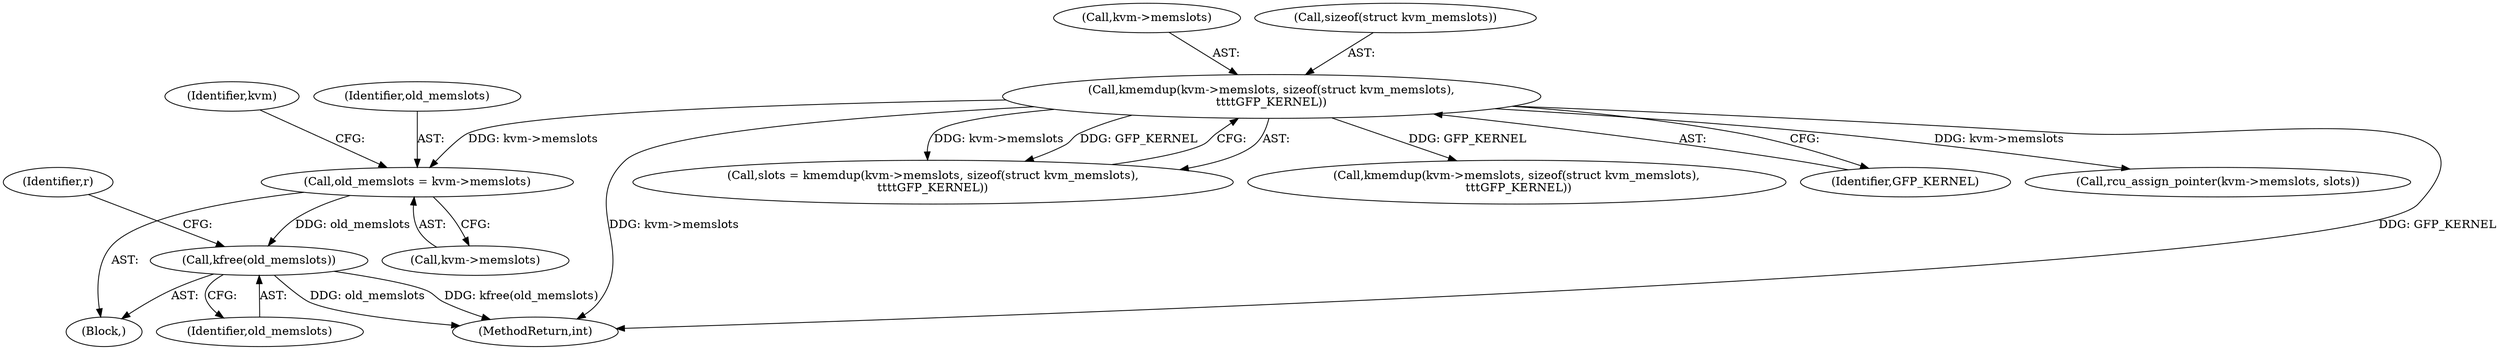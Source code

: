 digraph "0_linux_e40f193f5bb022e927a57a4f5d5194e4f12ddb74@pointer" {
"1000404" [label="(Call,old_memslots = kvm->memslots)"];
"1000378" [label="(Call,kmemdup(kvm->memslots, sizeof(struct kvm_memslots),\n\t\t\t\tGFP_KERNEL))"];
"1000426" [label="(Call,kfree(old_memslots))"];
"1000376" [label="(Call,slots = kmemdup(kvm->memslots, sizeof(struct kvm_memslots),\n\t\t\t\tGFP_KERNEL))"];
"1000426" [label="(Call,kfree(old_memslots))"];
"1000405" [label="(Identifier,old_memslots)"];
"1000378" [label="(Call,kmemdup(kvm->memslots, sizeof(struct kvm_memslots),\n\t\t\t\tGFP_KERNEL))"];
"1000437" [label="(Call,kmemdup(kvm->memslots, sizeof(struct kvm_memslots),\n \t\t\tGFP_KERNEL))"];
"1000384" [label="(Identifier,GFP_KERNEL)"];
"1000379" [label="(Call,kvm->memslots)"];
"1000427" [label="(Identifier,old_memslots)"];
"1000370" [label="(Block,)"];
"1000382" [label="(Call,sizeof(struct kvm_memslots))"];
"1000492" [label="(MethodReturn,int)"];
"1000429" [label="(Identifier,r)"];
"1000409" [label="(Call,rcu_assign_pointer(kvm->memslots, slots))"];
"1000404" [label="(Call,old_memslots = kvm->memslots)"];
"1000406" [label="(Call,kvm->memslots)"];
"1000411" [label="(Identifier,kvm)"];
"1000404" -> "1000370"  [label="AST: "];
"1000404" -> "1000406"  [label="CFG: "];
"1000405" -> "1000404"  [label="AST: "];
"1000406" -> "1000404"  [label="AST: "];
"1000411" -> "1000404"  [label="CFG: "];
"1000378" -> "1000404"  [label="DDG: kvm->memslots"];
"1000404" -> "1000426"  [label="DDG: old_memslots"];
"1000378" -> "1000376"  [label="AST: "];
"1000378" -> "1000384"  [label="CFG: "];
"1000379" -> "1000378"  [label="AST: "];
"1000382" -> "1000378"  [label="AST: "];
"1000384" -> "1000378"  [label="AST: "];
"1000376" -> "1000378"  [label="CFG: "];
"1000378" -> "1000492"  [label="DDG: GFP_KERNEL"];
"1000378" -> "1000492"  [label="DDG: kvm->memslots"];
"1000378" -> "1000376"  [label="DDG: kvm->memslots"];
"1000378" -> "1000376"  [label="DDG: GFP_KERNEL"];
"1000378" -> "1000409"  [label="DDG: kvm->memslots"];
"1000378" -> "1000437"  [label="DDG: GFP_KERNEL"];
"1000426" -> "1000370"  [label="AST: "];
"1000426" -> "1000427"  [label="CFG: "];
"1000427" -> "1000426"  [label="AST: "];
"1000429" -> "1000426"  [label="CFG: "];
"1000426" -> "1000492"  [label="DDG: old_memslots"];
"1000426" -> "1000492"  [label="DDG: kfree(old_memslots)"];
}
